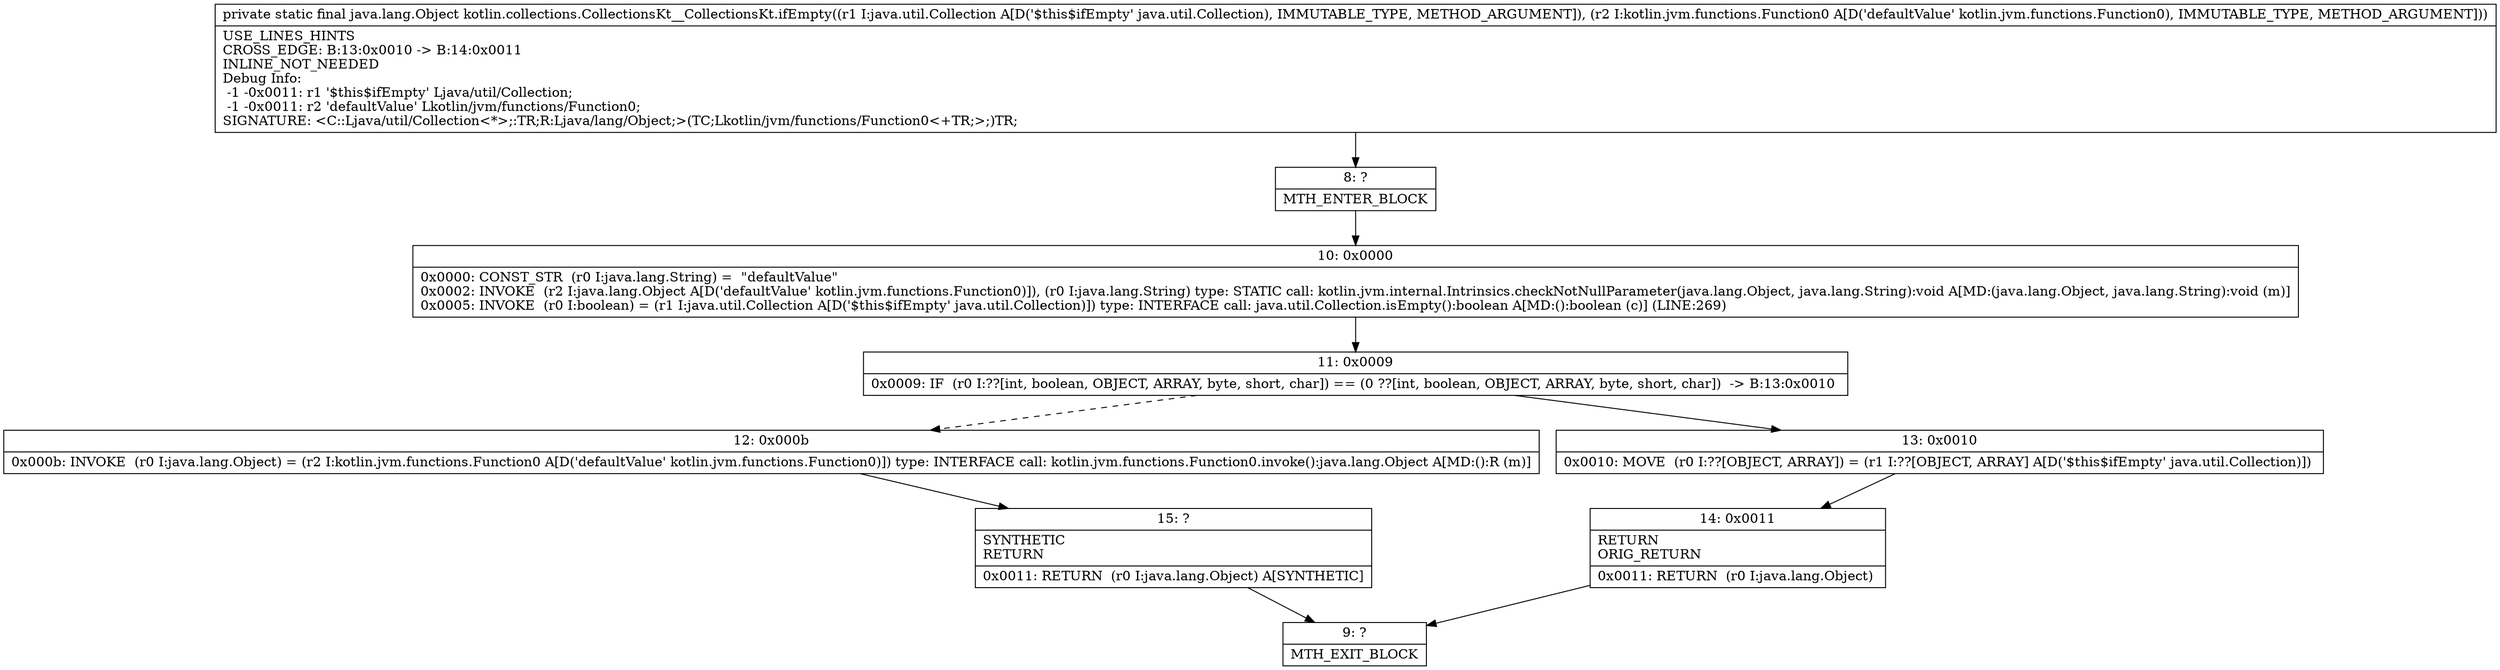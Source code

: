digraph "CFG forkotlin.collections.CollectionsKt__CollectionsKt.ifEmpty(Ljava\/util\/Collection;Lkotlin\/jvm\/functions\/Function0;)Ljava\/lang\/Object;" {
Node_8 [shape=record,label="{8\:\ ?|MTH_ENTER_BLOCK\l}"];
Node_10 [shape=record,label="{10\:\ 0x0000|0x0000: CONST_STR  (r0 I:java.lang.String) =  \"defaultValue\" \l0x0002: INVOKE  (r2 I:java.lang.Object A[D('defaultValue' kotlin.jvm.functions.Function0)]), (r0 I:java.lang.String) type: STATIC call: kotlin.jvm.internal.Intrinsics.checkNotNullParameter(java.lang.Object, java.lang.String):void A[MD:(java.lang.Object, java.lang.String):void (m)]\l0x0005: INVOKE  (r0 I:boolean) = (r1 I:java.util.Collection A[D('$this$ifEmpty' java.util.Collection)]) type: INTERFACE call: java.util.Collection.isEmpty():boolean A[MD:():boolean (c)] (LINE:269)\l}"];
Node_11 [shape=record,label="{11\:\ 0x0009|0x0009: IF  (r0 I:??[int, boolean, OBJECT, ARRAY, byte, short, char]) == (0 ??[int, boolean, OBJECT, ARRAY, byte, short, char])  \-\> B:13:0x0010 \l}"];
Node_12 [shape=record,label="{12\:\ 0x000b|0x000b: INVOKE  (r0 I:java.lang.Object) = (r2 I:kotlin.jvm.functions.Function0 A[D('defaultValue' kotlin.jvm.functions.Function0)]) type: INTERFACE call: kotlin.jvm.functions.Function0.invoke():java.lang.Object A[MD:():R (m)]\l}"];
Node_15 [shape=record,label="{15\:\ ?|SYNTHETIC\lRETURN\l|0x0011: RETURN  (r0 I:java.lang.Object) A[SYNTHETIC]\l}"];
Node_9 [shape=record,label="{9\:\ ?|MTH_EXIT_BLOCK\l}"];
Node_13 [shape=record,label="{13\:\ 0x0010|0x0010: MOVE  (r0 I:??[OBJECT, ARRAY]) = (r1 I:??[OBJECT, ARRAY] A[D('$this$ifEmpty' java.util.Collection)]) \l}"];
Node_14 [shape=record,label="{14\:\ 0x0011|RETURN\lORIG_RETURN\l|0x0011: RETURN  (r0 I:java.lang.Object) \l}"];
MethodNode[shape=record,label="{private static final java.lang.Object kotlin.collections.CollectionsKt__CollectionsKt.ifEmpty((r1 I:java.util.Collection A[D('$this$ifEmpty' java.util.Collection), IMMUTABLE_TYPE, METHOD_ARGUMENT]), (r2 I:kotlin.jvm.functions.Function0 A[D('defaultValue' kotlin.jvm.functions.Function0), IMMUTABLE_TYPE, METHOD_ARGUMENT]))  | USE_LINES_HINTS\lCROSS_EDGE: B:13:0x0010 \-\> B:14:0x0011\lINLINE_NOT_NEEDED\lDebug Info:\l  \-1 \-0x0011: r1 '$this$ifEmpty' Ljava\/util\/Collection;\l  \-1 \-0x0011: r2 'defaultValue' Lkotlin\/jvm\/functions\/Function0;\lSIGNATURE: \<C::Ljava\/util\/Collection\<*\>;:TR;R:Ljava\/lang\/Object;\>(TC;Lkotlin\/jvm\/functions\/Function0\<+TR;\>;)TR;\l}"];
MethodNode -> Node_8;Node_8 -> Node_10;
Node_10 -> Node_11;
Node_11 -> Node_12[style=dashed];
Node_11 -> Node_13;
Node_12 -> Node_15;
Node_15 -> Node_9;
Node_13 -> Node_14;
Node_14 -> Node_9;
}

